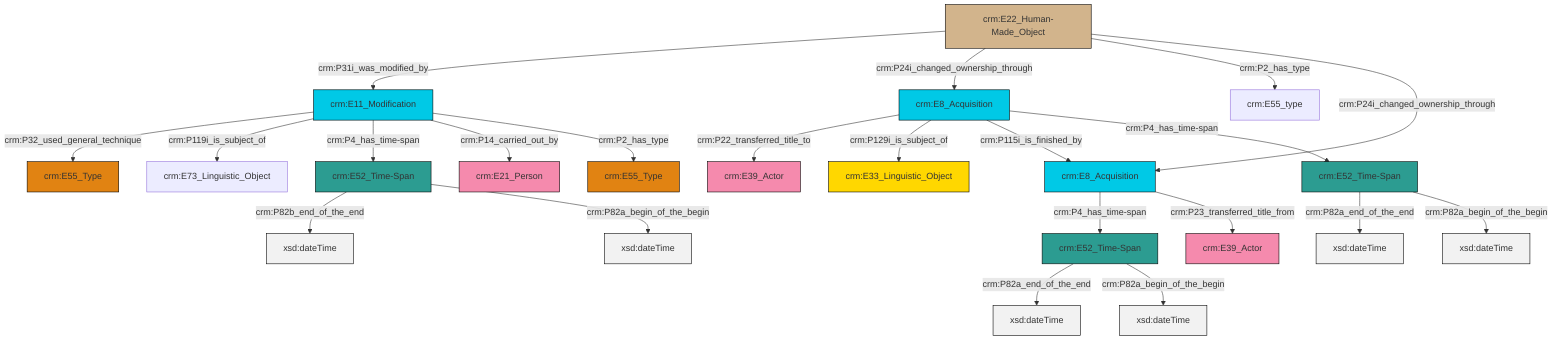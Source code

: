 graph TD
classDef Literal fill:#f2f2f2,stroke:#000000;
classDef CRM_Entity fill:#FFFFFF,stroke:#000000;
classDef Temporal_Entity fill:#00C9E6, stroke:#000000;
classDef Type fill:#E18312, stroke:#000000;
classDef Time-Span fill:#2C9C91, stroke:#000000;
classDef Appellation fill:#FFEB7F, stroke:#000000;
classDef Place fill:#008836, stroke:#000000;
classDef Persistent_Item fill:#B266B2, stroke:#000000;
classDef Conceptual_Object fill:#FFD700, stroke:#000000;
classDef Physical_Thing fill:#D2B48C, stroke:#000000;
classDef Actor fill:#f58aad, stroke:#000000;
classDef PC_Classes fill:#4ce600, stroke:#000000;
classDef Multi fill:#cccccc,stroke:#000000;

4["crm:E8_Acquisition"]:::Temporal_Entity -->|crm:P22_transferred_title_to| 5["crm:E39_Actor"]:::Actor
6["crm:E22_Human-Made_Object"]:::Physical_Thing -->|crm:P31i_was_modified_by| 2["crm:E11_Modification"]:::Temporal_Entity
2["crm:E11_Modification"]:::Temporal_Entity -->|crm:P32_used_general_technique| 7["crm:E55_Type"]:::Type
4["crm:E8_Acquisition"]:::Temporal_Entity -->|crm:P129i_is_subject_of| 8["crm:E33_Linguistic_Object"]:::Conceptual_Object
2["crm:E11_Modification"]:::Temporal_Entity -->|crm:P119i_is_subject_of| 11["crm:E73_Linguistic_Object"]:::Default
12["crm:E52_Time-Span"]:::Time-Span -->|crm:P82a_end_of_the_end| 13[xsd:dateTime]:::Literal
6["crm:E22_Human-Made_Object"]:::Physical_Thing -->|crm:P24i_changed_ownership_through| 4["crm:E8_Acquisition"]:::Temporal_Entity
0["crm:E8_Acquisition"]:::Temporal_Entity -->|crm:P4_has_time-span| 12["crm:E52_Time-Span"]:::Time-Span
12["crm:E52_Time-Span"]:::Time-Span -->|crm:P82a_begin_of_the_begin| 14[xsd:dateTime]:::Literal
15["crm:E52_Time-Span"]:::Time-Span -->|crm:P82a_end_of_the_end| 16[xsd:dateTime]:::Literal
6["crm:E22_Human-Made_Object"]:::Physical_Thing -->|crm:P2_has_type| 18["crm:E55_type"]:::Default
15["crm:E52_Time-Span"]:::Time-Span -->|crm:P82a_begin_of_the_begin| 19[xsd:dateTime]:::Literal
4["crm:E8_Acquisition"]:::Temporal_Entity -->|crm:P115i_is_finished_by| 0["crm:E8_Acquisition"]:::Temporal_Entity
2["crm:E11_Modification"]:::Temporal_Entity -->|crm:P4_has_time-span| 20["crm:E52_Time-Span"]:::Time-Span
4["crm:E8_Acquisition"]:::Temporal_Entity -->|crm:P4_has_time-span| 15["crm:E52_Time-Span"]:::Time-Span
6["crm:E22_Human-Made_Object"]:::Physical_Thing -->|crm:P24i_changed_ownership_through| 0["crm:E8_Acquisition"]:::Temporal_Entity
0["crm:E8_Acquisition"]:::Temporal_Entity -->|crm:P23_transferred_title_from| 25["crm:E39_Actor"]:::Actor
2["crm:E11_Modification"]:::Temporal_Entity -->|crm:P14_carried_out_by| 26["crm:E21_Person"]:::Actor
2["crm:E11_Modification"]:::Temporal_Entity -->|crm:P2_has_type| 9["crm:E55_Type"]:::Type
20["crm:E52_Time-Span"]:::Time-Span -->|crm:P82b_end_of_the_end| 29[xsd:dateTime]:::Literal
20["crm:E52_Time-Span"]:::Time-Span -->|crm:P82a_begin_of_the_begin| 31[xsd:dateTime]:::Literal